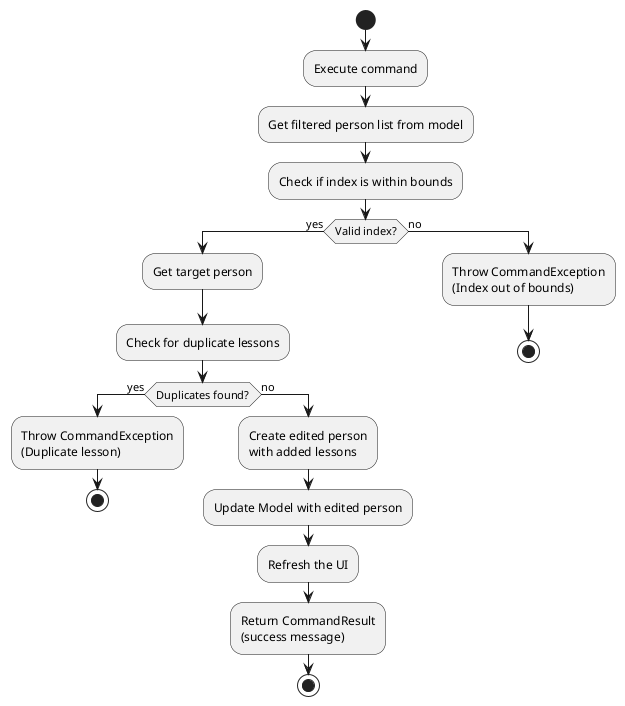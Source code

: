 @startuml
start
:Execute command;
:Get filtered person list from model;
:Check if index is within bounds;
if (Valid index?) then (yes)
  :Get target person;
  :Check for duplicate lessons;
  if (Duplicates found?) then (yes)
    :Throw CommandException\n(Duplicate lesson);
    stop
  else (no)
    :Create edited person\nwith added lessons;
    :Update Model with edited person;
    :Refresh the UI;
    :Return CommandResult\n(success message);
    stop
  endif
else (no)
  :Throw CommandException\n(Index out of bounds);
  stop
endif
@enduml
